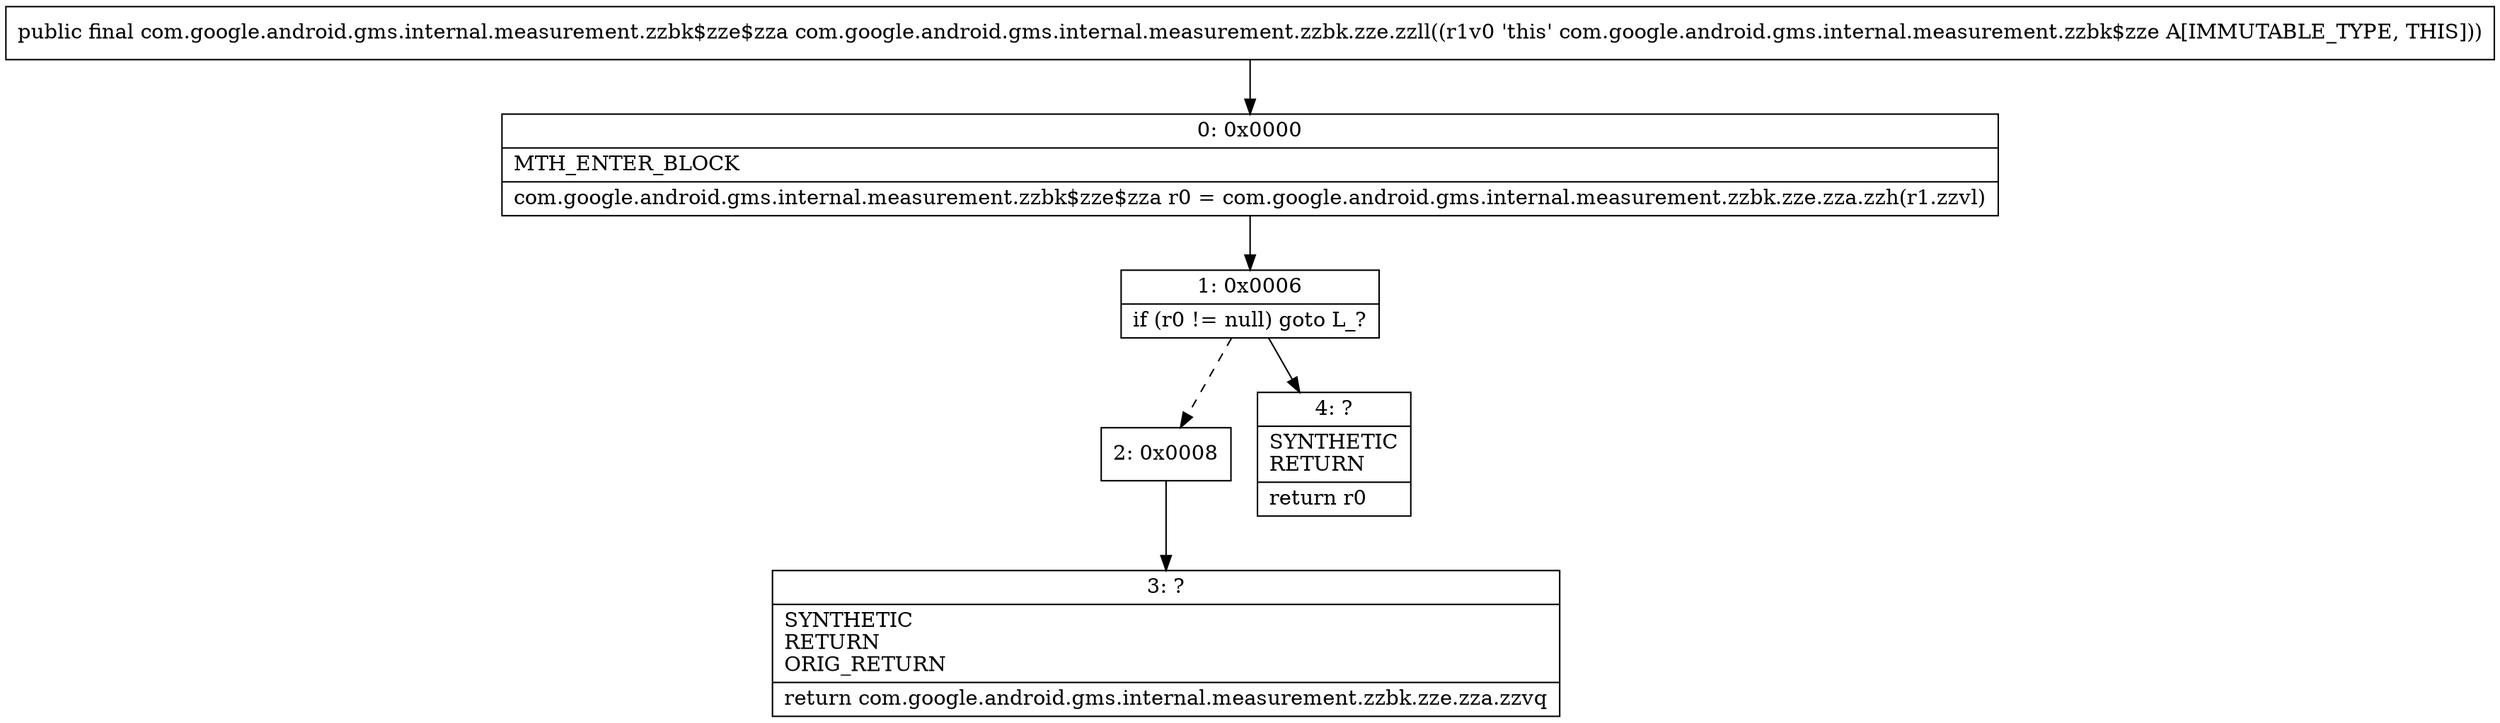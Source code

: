 digraph "CFG forcom.google.android.gms.internal.measurement.zzbk.zze.zzll()Lcom\/google\/android\/gms\/internal\/measurement\/zzbk$zze$zza;" {
Node_0 [shape=record,label="{0\:\ 0x0000|MTH_ENTER_BLOCK\l|com.google.android.gms.internal.measurement.zzbk$zze$zza r0 = com.google.android.gms.internal.measurement.zzbk.zze.zza.zzh(r1.zzvl)\l}"];
Node_1 [shape=record,label="{1\:\ 0x0006|if (r0 != null) goto L_?\l}"];
Node_2 [shape=record,label="{2\:\ 0x0008}"];
Node_3 [shape=record,label="{3\:\ ?|SYNTHETIC\lRETURN\lORIG_RETURN\l|return com.google.android.gms.internal.measurement.zzbk.zze.zza.zzvq\l}"];
Node_4 [shape=record,label="{4\:\ ?|SYNTHETIC\lRETURN\l|return r0\l}"];
MethodNode[shape=record,label="{public final com.google.android.gms.internal.measurement.zzbk$zze$zza com.google.android.gms.internal.measurement.zzbk.zze.zzll((r1v0 'this' com.google.android.gms.internal.measurement.zzbk$zze A[IMMUTABLE_TYPE, THIS])) }"];
MethodNode -> Node_0;
Node_0 -> Node_1;
Node_1 -> Node_2[style=dashed];
Node_1 -> Node_4;
Node_2 -> Node_3;
}

